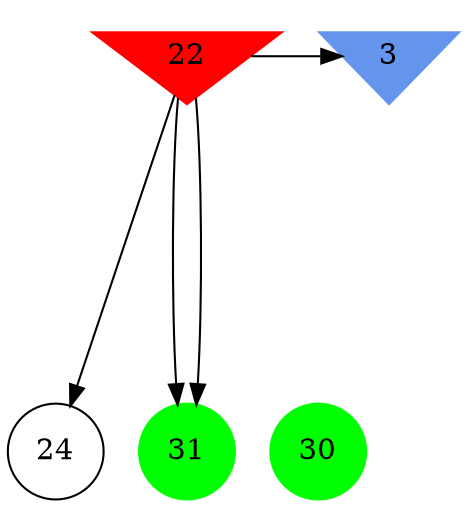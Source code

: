 digraph brain {
	ranksep=2.0;
	3 [shape=invtriangle,style=filled,color=cornflowerblue];
	22 [shape=invtriangle,style=filled,color=red];
	24 [shape=circle,color=black];
	30 [shape=circle,style=filled,color=green];
	31 [shape=circle,style=filled,color=green];
	22	->	31;
	22	->	24;
	22	->	31;
	22	->	3;
	{ rank=same; 3; 22; }
	{ rank=same; 24; }
	{ rank=same; 30; 31; }
}
